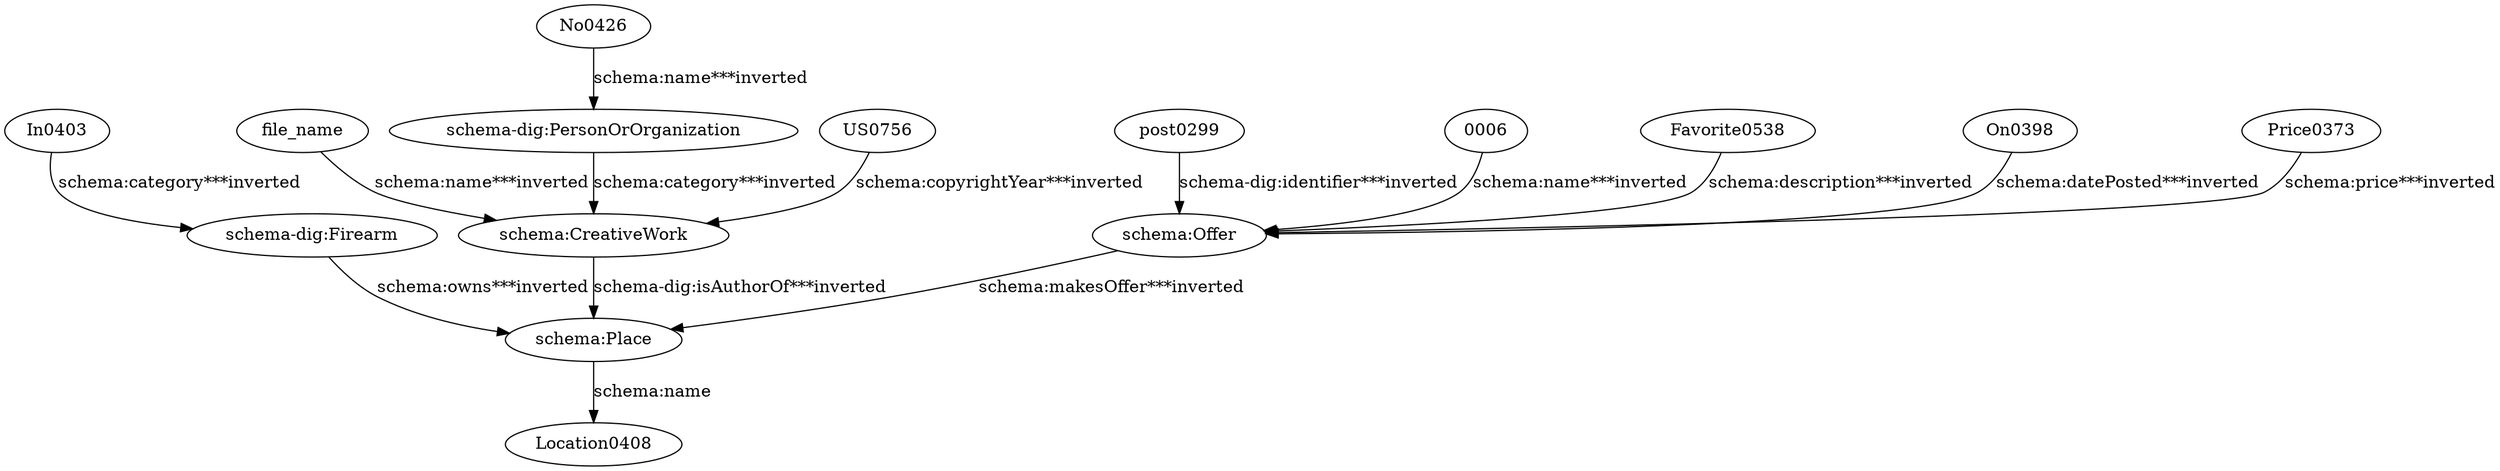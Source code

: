 digraph {
  "0006" [type=attribute_name,label="0006"]
  "schema:Offer1" [type=class_uri,label="schema:Offer"]
  Favorite0538 [type=attribute_name,label=Favorite0538]
  In0403 [type=attribute_name,label=In0403]
  "schema-dig:Firearm1" [type=class_uri,label="schema-dig:Firearm"]
  No0426 [type=attribute_name,label=No0426]
  "schema-dig:PersonOrOrganization1" [type=class_uri,label="schema-dig:PersonOrOrganization"]
  On0398 [type=attribute_name,label=On0398]
  Price0373 [type=attribute_name,label=Price0373]
  US0756 [type=attribute_name,label=US0756]
  "schema:CreativeWork1" [type=class_uri,label="schema:CreativeWork"]
  file_name [type=attribute_name,label=file_name]
  post0299 [type=attribute_name,label=post0299]
  "schema:Place1" [type=class_uri,label="schema:Place"]
  Location0408 [type=attribute_name,label=Location0408]
  "0006" -> "schema:Offer1" [type=st_property_uri,label="schema:name***inverted",weight=1]
  Favorite0538 -> "schema:Offer1" [type=st_property_uri,label="schema:description***inverted",weight=1]
  In0403 -> "schema-dig:Firearm1" [type=st_property_uri,label="schema:category***inverted",weight=1]
  No0426 -> "schema-dig:PersonOrOrganization1" [type=st_property_uri,label="schema:name***inverted",weight=1]
  On0398 -> "schema:Offer1" [type=st_property_uri,label="schema:datePosted***inverted",weight=1]
  Price0373 -> "schema:Offer1" [type=st_property_uri,label="schema:price***inverted",weight=1]
  US0756 -> "schema:CreativeWork1" [type=st_property_uri,label="schema:copyrightYear***inverted",weight=1]
  file_name -> "schema:CreativeWork1" [type=st_property_uri,label="schema:name***inverted",weight=1]
  post0299 -> "schema:Offer1" [type=st_property_uri,label="schema-dig:identifier***inverted",weight=1]
  "schema-dig:Firearm1" -> "schema:Place1" [type=inherited,label="schema:owns***inverted",weight=4]
  "schema-dig:PersonOrOrganization1" -> "schema:CreativeWork1" [type=inherited,label="schema:category***inverted",weight=4]
  "schema:CreativeWork1" -> "schema:Place1" [type=inherited,label="schema-dig:isAuthorOf***inverted",weight=4]
  "schema:Offer1" -> "schema:Place1" [type=inherited,label="schema:makesOffer***inverted",weight=4]
  "schema:Place1" -> Location0408 [label="schema:name",type=st_property_uri]
}
